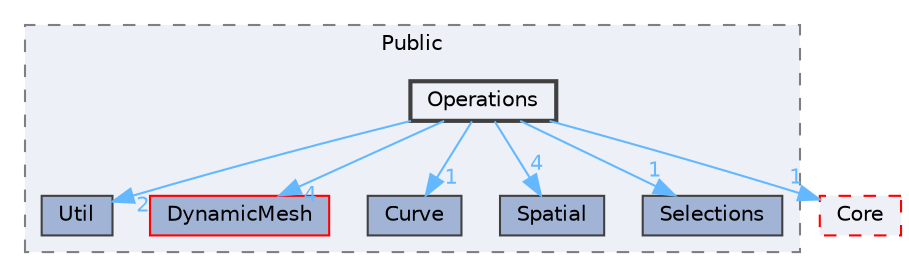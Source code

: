 digraph "Operations"
{
 // INTERACTIVE_SVG=YES
 // LATEX_PDF_SIZE
  bgcolor="transparent";
  edge [fontname=Helvetica,fontsize=10,labelfontname=Helvetica,labelfontsize=10];
  node [fontname=Helvetica,fontsize=10,shape=box,height=0.2,width=0.4];
  compound=true
  subgraph clusterdir_0c0827902e2ee888b2900676fadb6dfe {
    graph [ bgcolor="#edf0f7", pencolor="grey50", label="Public", fontname=Helvetica,fontsize=10 style="filled,dashed", URL="dir_0c0827902e2ee888b2900676fadb6dfe.html",tooltip=""]
  dir_03beab7dd8778e6fad11d15fe8adabfd [label="Util", fillcolor="#a2b4d6", color="grey25", style="filled", URL="dir_03beab7dd8778e6fad11d15fe8adabfd.html",tooltip=""];
  dir_ffc5dd094366b8e53373e2dde5803fe5 [label="DynamicMesh", fillcolor="#a2b4d6", color="red", style="filled", URL="dir_ffc5dd094366b8e53373e2dde5803fe5.html",tooltip=""];
  dir_dabb8138ec37f07989c0306b425a6d99 [label="Curve", fillcolor="#a2b4d6", color="grey25", style="filled", URL="dir_dabb8138ec37f07989c0306b425a6d99.html",tooltip=""];
  dir_467488c315d2cb0e74ab1472ce60fa47 [label="Spatial", fillcolor="#a2b4d6", color="grey25", style="filled", URL="dir_467488c315d2cb0e74ab1472ce60fa47.html",tooltip=""];
  dir_8c43d4e222030a3c2bcbf12fb9321f7f [label="Selections", fillcolor="#a2b4d6", color="grey25", style="filled", URL="dir_8c43d4e222030a3c2bcbf12fb9321f7f.html",tooltip=""];
  dir_8513f67c5e4601ffb5ebdf6e364c36bd [label="Operations", fillcolor="#edf0f7", color="grey25", style="filled,bold", URL="dir_8513f67c5e4601ffb5ebdf6e364c36bd.html",tooltip=""];
  }
  dir_0e6cddcc9caa1238c7f3774224afaa45 [label="Core", fillcolor="#edf0f7", color="red", style="filled,dashed", URL="dir_0e6cddcc9caa1238c7f3774224afaa45.html",tooltip=""];
  dir_8513f67c5e4601ffb5ebdf6e364c36bd->dir_03beab7dd8778e6fad11d15fe8adabfd [headlabel="2", labeldistance=1.5 headhref="dir_000704_001234.html" href="dir_000704_001234.html" color="steelblue1" fontcolor="steelblue1"];
  dir_8513f67c5e4601ffb5ebdf6e364c36bd->dir_0e6cddcc9caa1238c7f3774224afaa45 [headlabel="1", labeldistance=1.5 headhref="dir_000704_000266.html" href="dir_000704_000266.html" color="steelblue1" fontcolor="steelblue1"];
  dir_8513f67c5e4601ffb5ebdf6e364c36bd->dir_467488c315d2cb0e74ab1472ce60fa47 [headlabel="4", labeldistance=1.5 headhref="dir_000704_001129.html" href="dir_000704_001129.html" color="steelblue1" fontcolor="steelblue1"];
  dir_8513f67c5e4601ffb5ebdf6e364c36bd->dir_8c43d4e222030a3c2bcbf12fb9321f7f [headlabel="1", labeldistance=1.5 headhref="dir_000704_001007.html" href="dir_000704_001007.html" color="steelblue1" fontcolor="steelblue1"];
  dir_8513f67c5e4601ffb5ebdf6e364c36bd->dir_dabb8138ec37f07989c0306b425a6d99 [headlabel="1", labeldistance=1.5 headhref="dir_000704_000272.html" href="dir_000704_000272.html" color="steelblue1" fontcolor="steelblue1"];
  dir_8513f67c5e4601ffb5ebdf6e364c36bd->dir_ffc5dd094366b8e53373e2dde5803fe5 [headlabel="4", labeldistance=1.5 headhref="dir_000704_000350.html" href="dir_000704_000350.html" color="steelblue1" fontcolor="steelblue1"];
}
